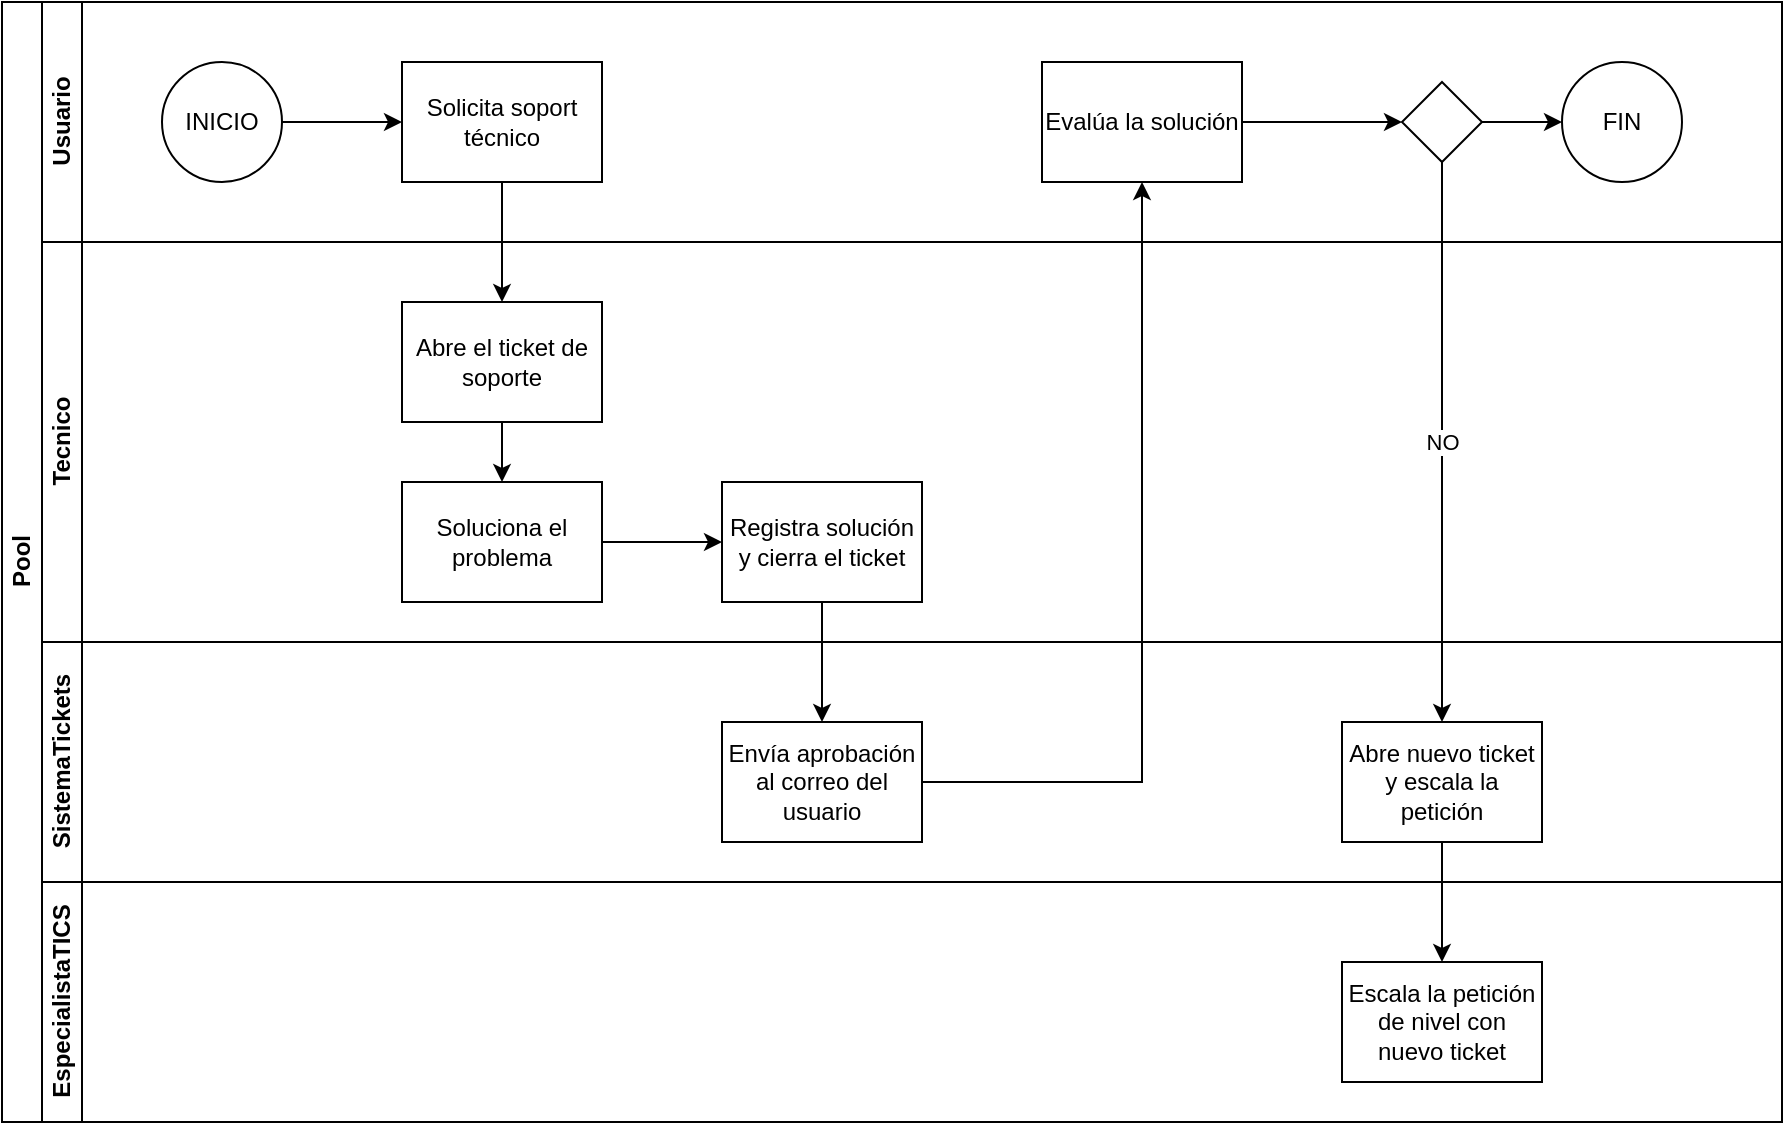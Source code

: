 <mxfile version="16.5.6" type="github"><diagram id="prtHgNgQTEPvFCAcTncT" name="Page-1"><mxGraphModel dx="1426" dy="820" grid="1" gridSize="10" guides="1" tooltips="1" connect="1" arrows="1" fold="1" page="1" pageScale="1" pageWidth="1169" pageHeight="827" math="0" shadow="0"><root><mxCell id="0"/><mxCell id="1" parent="0"/><mxCell id="dNxyNK7c78bLwvsdeMH5-19" value="Pool" style="swimlane;html=1;childLayout=stackLayout;resizeParent=1;resizeParentMax=0;horizontal=0;startSize=20;horizontalStack=0;" parent="1" vertex="1"><mxGeometry x="40" y="120" width="890" height="560" as="geometry"/></mxCell><mxCell id="dNxyNK7c78bLwvsdeMH5-20" value="Usuario" style="swimlane;html=1;startSize=20;horizontal=0;" parent="dNxyNK7c78bLwvsdeMH5-19" vertex="1"><mxGeometry x="20" width="870" height="120" as="geometry"/></mxCell><mxCell id="dNxyNK7c78bLwvsdeMH5-24" value="Solicita soport técnico" style="rounded=0;whiteSpace=wrap;html=1;fontFamily=Helvetica;fontSize=12;fontColor=#000000;align=center;" parent="dNxyNK7c78bLwvsdeMH5-20" vertex="1"><mxGeometry x="180" y="30" width="100" height="60" as="geometry"/></mxCell><mxCell id="3sms3jZkd3nTwytrOf1f-26" value="Evalúa la solución" style="whiteSpace=wrap;html=1;fontColor=#000000;rounded=0;" vertex="1" parent="dNxyNK7c78bLwvsdeMH5-20"><mxGeometry x="500" y="30" width="100" height="60" as="geometry"/></mxCell><mxCell id="dNxyNK7c78bLwvsdeMH5-36" value="" style="rhombus;whiteSpace=wrap;html=1;fontFamily=Helvetica;fontSize=12;fontColor=#000000;align=center;" parent="dNxyNK7c78bLwvsdeMH5-20" vertex="1"><mxGeometry x="680" y="40" width="40" height="40" as="geometry"/></mxCell><mxCell id="3sms3jZkd3nTwytrOf1f-28" style="edgeStyle=orthogonalEdgeStyle;rounded=0;orthogonalLoop=1;jettySize=auto;html=1;entryX=0;entryY=0.5;entryDx=0;entryDy=0;" edge="1" parent="dNxyNK7c78bLwvsdeMH5-20" source="3sms3jZkd3nTwytrOf1f-26" target="dNxyNK7c78bLwvsdeMH5-36"><mxGeometry relative="1" as="geometry"/></mxCell><mxCell id="3sms3jZkd3nTwytrOf1f-35" value="FIN" style="ellipse;whiteSpace=wrap;html=1;fontColor=#000000;" vertex="1" parent="dNxyNK7c78bLwvsdeMH5-20"><mxGeometry x="760" y="30" width="60" height="60" as="geometry"/></mxCell><mxCell id="3sms3jZkd3nTwytrOf1f-36" value="" style="edgeStyle=orthogonalEdgeStyle;rounded=0;orthogonalLoop=1;jettySize=auto;html=1;" edge="1" parent="dNxyNK7c78bLwvsdeMH5-20" source="dNxyNK7c78bLwvsdeMH5-36" target="3sms3jZkd3nTwytrOf1f-35"><mxGeometry relative="1" as="geometry"/></mxCell><mxCell id="3sms3jZkd3nTwytrOf1f-38" style="edgeStyle=orthogonalEdgeStyle;rounded=0;orthogonalLoop=1;jettySize=auto;html=1;" edge="1" parent="dNxyNK7c78bLwvsdeMH5-20" source="3sms3jZkd3nTwytrOf1f-37" target="dNxyNK7c78bLwvsdeMH5-24"><mxGeometry relative="1" as="geometry"/></mxCell><mxCell id="3sms3jZkd3nTwytrOf1f-37" value="INICIO" style="ellipse;whiteSpace=wrap;html=1;fontColor=#000000;" vertex="1" parent="dNxyNK7c78bLwvsdeMH5-20"><mxGeometry x="60" y="30" width="60" height="60" as="geometry"/></mxCell><mxCell id="3sms3jZkd3nTwytrOf1f-27" value="" style="edgeStyle=orthogonalEdgeStyle;rounded=0;orthogonalLoop=1;jettySize=auto;html=1;" edge="1" parent="dNxyNK7c78bLwvsdeMH5-19" source="3sms3jZkd3nTwytrOf1f-24" target="3sms3jZkd3nTwytrOf1f-26"><mxGeometry relative="1" as="geometry"/></mxCell><mxCell id="3sms3jZkd3nTwytrOf1f-33" style="edgeStyle=orthogonalEdgeStyle;rounded=0;orthogonalLoop=1;jettySize=auto;html=1;entryX=0.5;entryY=0;entryDx=0;entryDy=0;exitX=0.5;exitY=1;exitDx=0;exitDy=0;" edge="1" parent="dNxyNK7c78bLwvsdeMH5-19" source="3sms3jZkd3nTwytrOf1f-6" target="3sms3jZkd3nTwytrOf1f-24"><mxGeometry relative="1" as="geometry"><mxPoint x="410" y="310" as="sourcePoint"/><Array as="points"/></mxGeometry></mxCell><mxCell id="3sms3jZkd3nTwytrOf1f-34" style="edgeStyle=orthogonalEdgeStyle;rounded=0;orthogonalLoop=1;jettySize=auto;html=1;entryX=0.5;entryY=0;entryDx=0;entryDy=0;" edge="1" parent="dNxyNK7c78bLwvsdeMH5-19" source="dNxyNK7c78bLwvsdeMH5-24" target="dNxyNK7c78bLwvsdeMH5-26"><mxGeometry relative="1" as="geometry"/></mxCell><mxCell id="3sms3jZkd3nTwytrOf1f-32" value="NO" style="edgeStyle=orthogonalEdgeStyle;rounded=0;orthogonalLoop=1;jettySize=auto;html=1;" edge="1" parent="dNxyNK7c78bLwvsdeMH5-19" source="dNxyNK7c78bLwvsdeMH5-36" target="3sms3jZkd3nTwytrOf1f-31"><mxGeometry relative="1" as="geometry"><Array as="points"><mxPoint x="720" y="290"/><mxPoint x="720" y="290"/></Array></mxGeometry></mxCell><mxCell id="dNxyNK7c78bLwvsdeMH5-21" value="Tecnico" style="swimlane;html=1;startSize=20;horizontal=0;" parent="dNxyNK7c78bLwvsdeMH5-19" vertex="1"><mxGeometry x="20" y="120" width="870" height="200" as="geometry"/></mxCell><mxCell id="3sms3jZkd3nTwytrOf1f-5" style="edgeStyle=orthogonalEdgeStyle;rounded=0;orthogonalLoop=1;jettySize=auto;html=1;entryX=0.5;entryY=0;entryDx=0;entryDy=0;" edge="1" parent="dNxyNK7c78bLwvsdeMH5-21" source="dNxyNK7c78bLwvsdeMH5-26" target="3sms3jZkd3nTwytrOf1f-3"><mxGeometry relative="1" as="geometry"/></mxCell><mxCell id="dNxyNK7c78bLwvsdeMH5-26" value="Abre el ticket de soporte" style="rounded=0;whiteSpace=wrap;html=1;fontFamily=Helvetica;fontSize=12;fontColor=#000000;align=center;" parent="dNxyNK7c78bLwvsdeMH5-21" vertex="1"><mxGeometry x="180" y="30" width="100" height="60" as="geometry"/></mxCell><mxCell id="3sms3jZkd3nTwytrOf1f-3" value="Soluciona el problema" style="rounded=0;whiteSpace=wrap;html=1;fontFamily=Helvetica;fontSize=12;fontColor=#000000;align=center;" vertex="1" parent="dNxyNK7c78bLwvsdeMH5-21"><mxGeometry x="180" y="120" width="100" height="60" as="geometry"/></mxCell><mxCell id="3sms3jZkd3nTwytrOf1f-6" value="Registra solución y cierra el ticket" style="whiteSpace=wrap;html=1;fontColor=#000000;rounded=0;" vertex="1" parent="dNxyNK7c78bLwvsdeMH5-21"><mxGeometry x="340" y="120" width="100" height="60" as="geometry"/></mxCell><mxCell id="3sms3jZkd3nTwytrOf1f-7" value="" style="edgeStyle=orthogonalEdgeStyle;rounded=0;orthogonalLoop=1;jettySize=auto;html=1;entryX=0;entryY=0.5;entryDx=0;entryDy=0;" edge="1" parent="dNxyNK7c78bLwvsdeMH5-21" source="3sms3jZkd3nTwytrOf1f-3" target="3sms3jZkd3nTwytrOf1f-6"><mxGeometry relative="1" as="geometry"><mxPoint x="400" y="60" as="targetPoint"/></mxGeometry></mxCell><mxCell id="dNxyNK7c78bLwvsdeMH5-22" value="&lt;div&gt;SistemaTickets&lt;/div&gt;" style="swimlane;html=1;startSize=20;horizontal=0;" parent="dNxyNK7c78bLwvsdeMH5-19" vertex="1"><mxGeometry x="20" y="320" width="870" height="120" as="geometry"/></mxCell><mxCell id="3sms3jZkd3nTwytrOf1f-24" value="Envía aprobación al correo del usuario" style="whiteSpace=wrap;html=1;fontColor=#000000;rounded=0;" vertex="1" parent="dNxyNK7c78bLwvsdeMH5-22"><mxGeometry x="340" y="40" width="100" height="60" as="geometry"/></mxCell><mxCell id="3sms3jZkd3nTwytrOf1f-31" value="Abre nuevo ticket y escala la petición" style="whiteSpace=wrap;html=1;fontColor=#000000;" vertex="1" parent="dNxyNK7c78bLwvsdeMH5-22"><mxGeometry x="650" y="40" width="100" height="60" as="geometry"/></mxCell><mxCell id="3sms3jZkd3nTwytrOf1f-42" value="EspecialistaTICS" style="swimlane;html=1;startSize=20;horizontal=0;" vertex="1" parent="dNxyNK7c78bLwvsdeMH5-19"><mxGeometry x="20" y="440" width="870" height="120" as="geometry"/></mxCell><mxCell id="3sms3jZkd3nTwytrOf1f-44" value="Escala la petición de nivel con nuevo ticket" style="whiteSpace=wrap;html=1;fontColor=#000000;" vertex="1" parent="3sms3jZkd3nTwytrOf1f-42"><mxGeometry x="650" y="40" width="100" height="60" as="geometry"/></mxCell><mxCell id="3sms3jZkd3nTwytrOf1f-45" style="edgeStyle=orthogonalEdgeStyle;rounded=0;orthogonalLoop=1;jettySize=auto;html=1;entryX=0.5;entryY=0;entryDx=0;entryDy=0;" edge="1" parent="dNxyNK7c78bLwvsdeMH5-19" source="3sms3jZkd3nTwytrOf1f-31" target="3sms3jZkd3nTwytrOf1f-44"><mxGeometry relative="1" as="geometry"/></mxCell></root></mxGraphModel></diagram></mxfile>